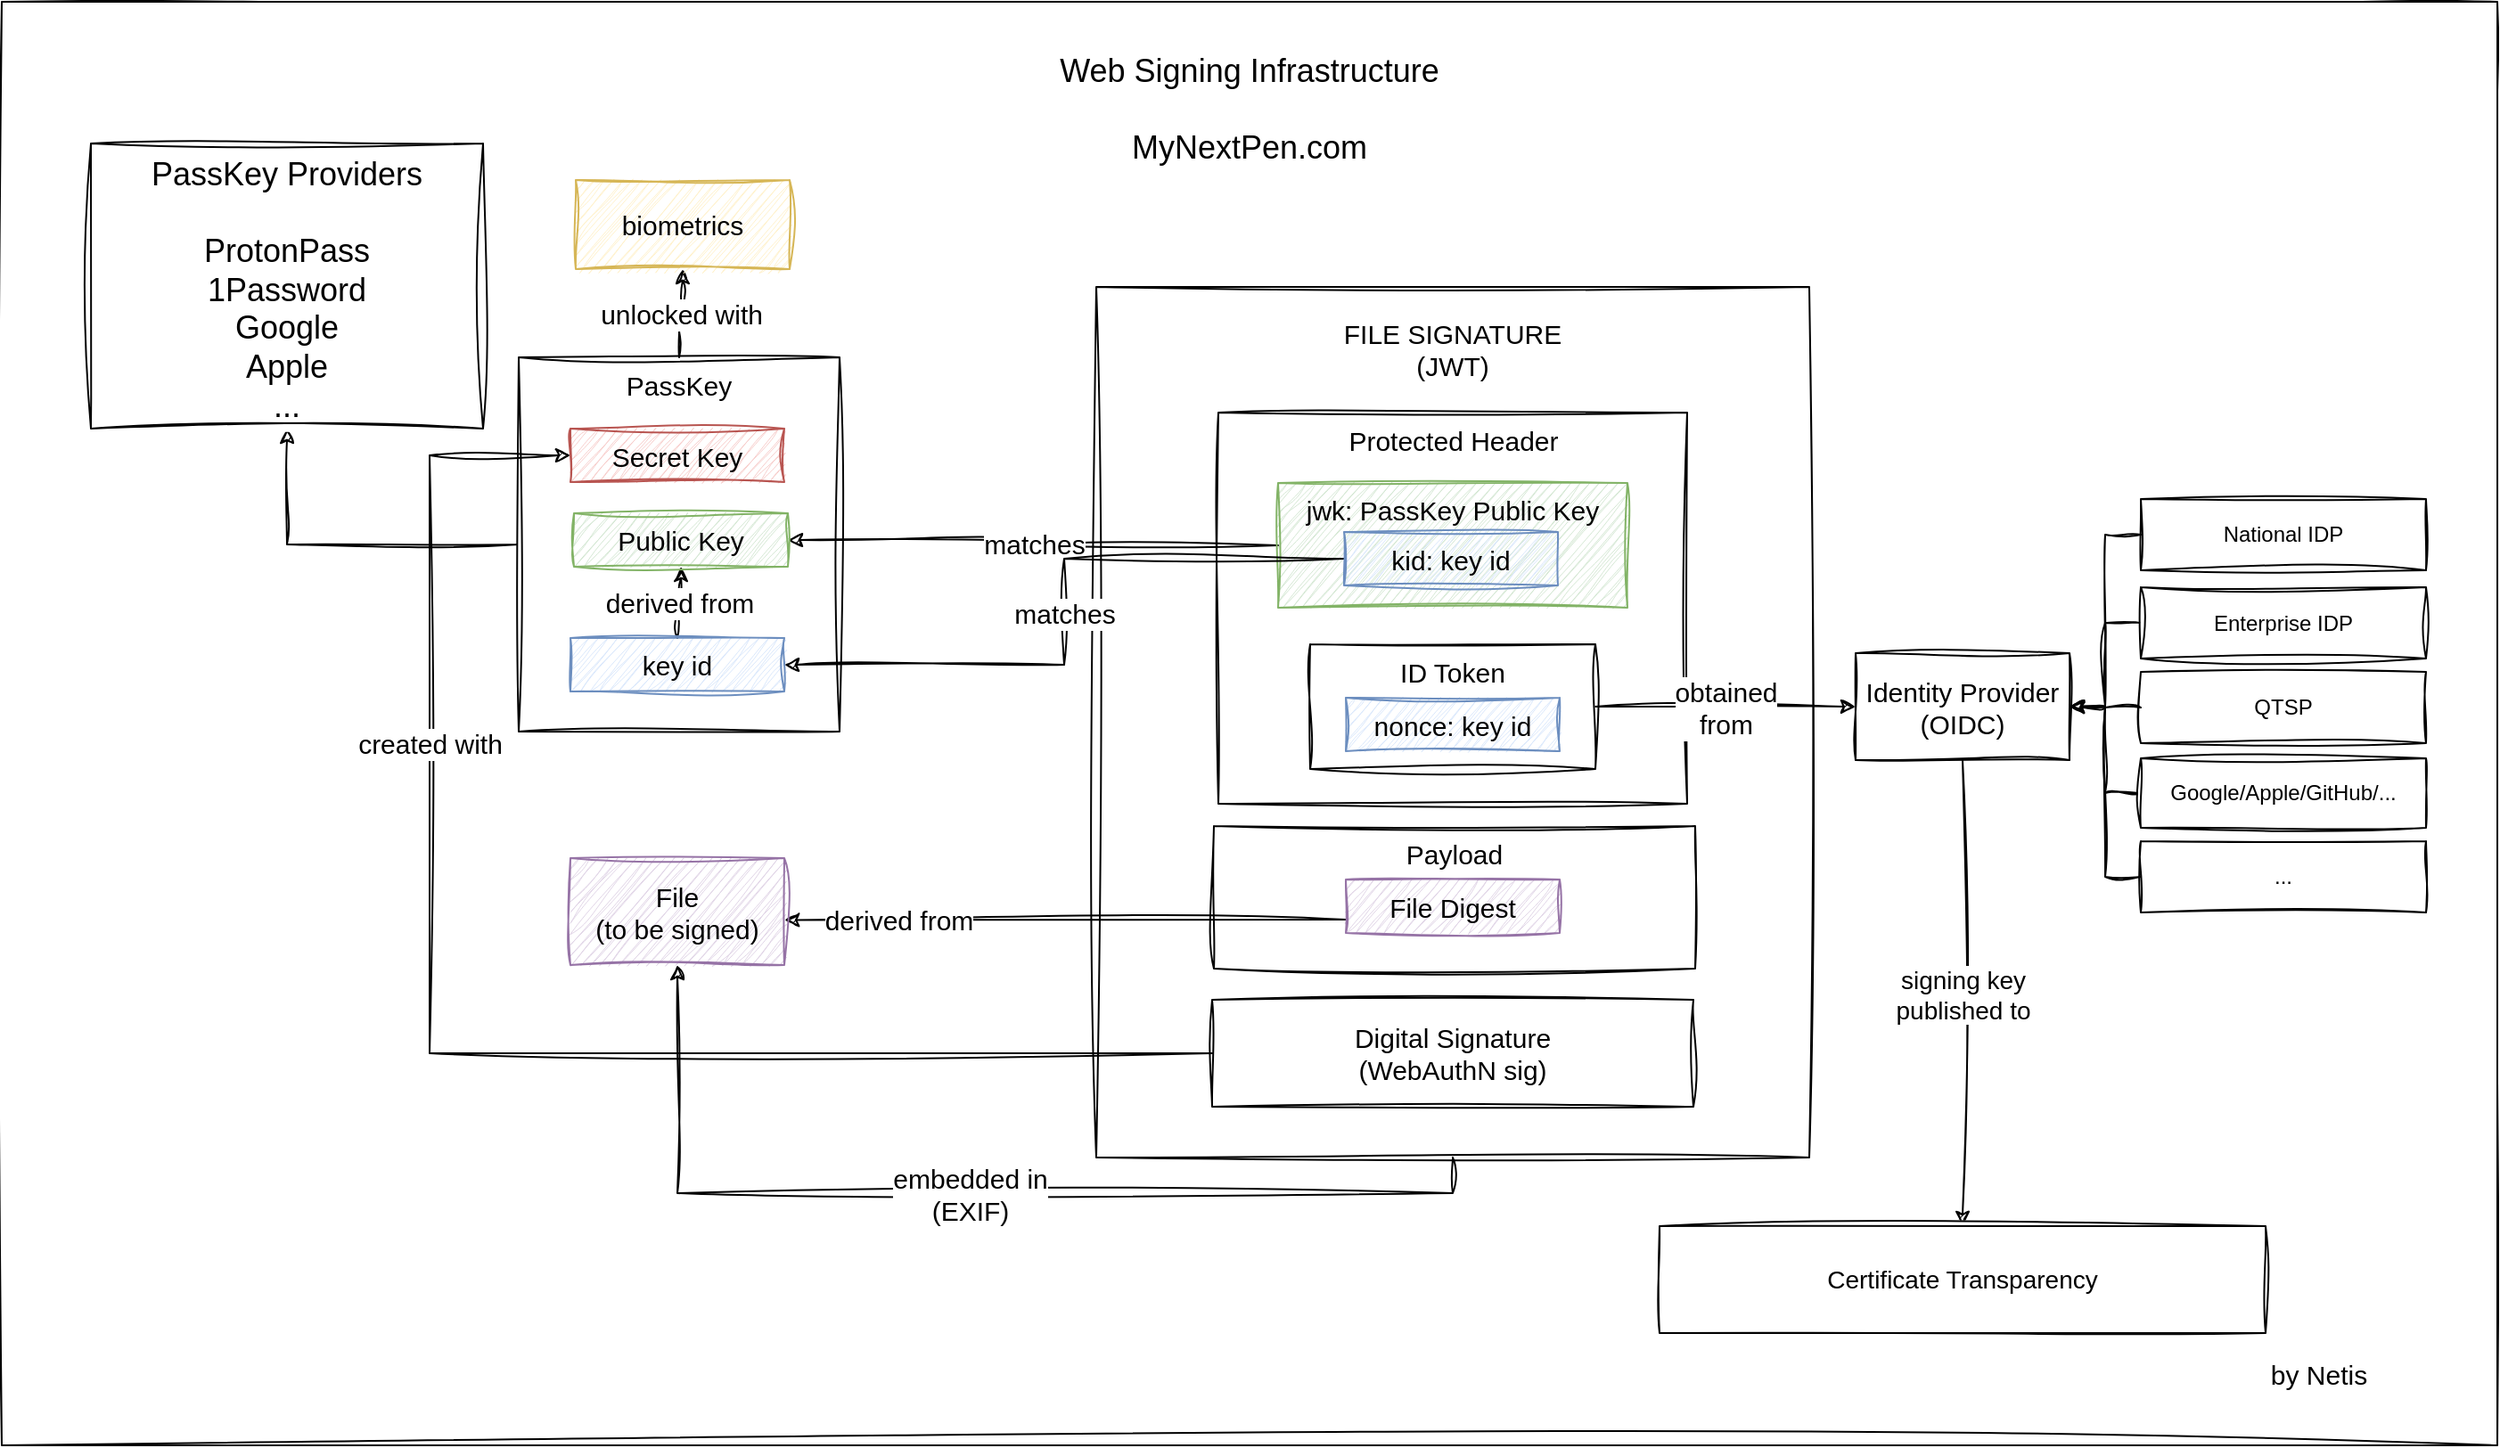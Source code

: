 <mxfile version="20.8.16" type="device"><diagram name="Page-1" id="7sU6PLajdqh5PajEApN8"><mxGraphModel dx="-2027" dy="2533" grid="1" gridSize="10" guides="1" tooltips="1" connect="1" arrows="1" fold="1" page="1" pageScale="1" pageWidth="1169" pageHeight="827" math="0" shadow="0"><root><mxCell id="0"/><mxCell id="1" parent="0"/><mxCell id="UDYNF-HI2WM3R83NokKX-1" value="&lt;br&gt;Web Signing Infrastructure&lt;br&gt;&lt;br style=&quot;font-size: 18px;&quot;&gt;MyNextPen.com" style="rounded=0;whiteSpace=wrap;html=1;sketch=1;curveFitting=1;jiggle=2;verticalAlign=top;fontSize=18;" parent="1" vertex="1"><mxGeometry x="3710" y="-1160" width="1400" height="810" as="geometry"/></mxCell><mxCell id="UDYNF-HI2WM3R83NokKX-2" value="unlocked with" style="edgeStyle=orthogonalEdgeStyle;rounded=0;orthogonalLoop=1;jettySize=auto;html=1;entryX=0.5;entryY=1;entryDx=0;entryDy=0;sketch=1;curveFitting=1;jiggle=2;fontSize=15;" parent="1" source="UDYNF-HI2WM3R83NokKX-3" target="UDYNF-HI2WM3R83NokKX-26" edge="1"><mxGeometry relative="1" as="geometry"/></mxCell><mxCell id="5kdUQsjfIuMEEYbKUYgV-3" style="edgeStyle=orthogonalEdgeStyle;rounded=0;orthogonalLoop=1;jettySize=auto;html=1;entryX=0.5;entryY=1;entryDx=0;entryDy=0;fontSize=18;sketch=1;curveFitting=1;jiggle=2;" edge="1" parent="1" source="UDYNF-HI2WM3R83NokKX-3" target="5kdUQsjfIuMEEYbKUYgV-1"><mxGeometry relative="1" as="geometry"/></mxCell><mxCell id="UDYNF-HI2WM3R83NokKX-3" value="PassKey" style="rounded=0;whiteSpace=wrap;html=1;verticalAlign=top;sketch=1;curveFitting=1;jiggle=2;fontSize=15;" parent="1" vertex="1"><mxGeometry x="4000" y="-960.5" width="180" height="210" as="geometry"/></mxCell><mxCell id="UDYNF-HI2WM3R83NokKX-4" value="" style="rounded=0;whiteSpace=wrap;html=1;sketch=1;curveFitting=1;jiggle=2;fontSize=15;" parent="1" vertex="1"><mxGeometry x="4324" y="-1000" width="400" height="488.5" as="geometry"/></mxCell><mxCell id="UDYNF-HI2WM3R83NokKX-5" value="Protected Header&lt;br style=&quot;font-size: 15px;&quot;&gt;" style="rounded=0;whiteSpace=wrap;html=1;sketch=1;curveFitting=1;jiggle=2;verticalAlign=top;fontSize=15;" parent="1" vertex="1"><mxGeometry x="4392.5" y="-929.5" width="263" height="219.5" as="geometry"/></mxCell><mxCell id="UDYNF-HI2WM3R83NokKX-6" value="embedded in&lt;br style=&quot;font-size: 15px;&quot;&gt;(EXIF)" style="edgeStyle=orthogonalEdgeStyle;rounded=0;orthogonalLoop=1;jettySize=auto;html=1;entryX=0.5;entryY=1;entryDx=0;entryDy=0;exitX=0.5;exitY=1;exitDx=0;exitDy=0;sketch=1;curveFitting=1;jiggle=2;fontSize=15;" parent="1" source="UDYNF-HI2WM3R83NokKX-4" target="UDYNF-HI2WM3R83NokKX-15" edge="1"><mxGeometry relative="1" as="geometry"><mxPoint as="offset"/></mxGeometry></mxCell><mxCell id="UDYNF-HI2WM3R83NokKX-7" value="Payload" style="rounded=0;whiteSpace=wrap;html=1;verticalAlign=top;sketch=1;curveFitting=1;jiggle=2;fontSize=15;" parent="1" vertex="1"><mxGeometry x="4390" y="-697.5" width="270" height="80" as="geometry"/></mxCell><mxCell id="UDYNF-HI2WM3R83NokKX-8" value="created with" style="edgeStyle=orthogonalEdgeStyle;rounded=0;orthogonalLoop=1;jettySize=auto;html=1;entryX=0;entryY=0.5;entryDx=0;entryDy=0;sketch=1;curveFitting=1;jiggle=2;fontSize=15;" parent="1" source="UDYNF-HI2WM3R83NokKX-9" target="UDYNF-HI2WM3R83NokKX-25" edge="1"><mxGeometry x="0.437" relative="1" as="geometry"><Array as="points"><mxPoint x="3950" y="-570"/><mxPoint x="3950" y="-905"/></Array><mxPoint as="offset"/></mxGeometry></mxCell><mxCell id="UDYNF-HI2WM3R83NokKX-9" value="Digital Signature&lt;br style=&quot;font-size: 15px;&quot;&gt;(WebAuthN sig)" style="rounded=0;whiteSpace=wrap;html=1;sketch=1;curveFitting=1;jiggle=2;fontSize=15;" parent="1" vertex="1"><mxGeometry x="4389" y="-600" width="270" height="60" as="geometry"/></mxCell><mxCell id="UDYNF-HI2WM3R83NokKX-10" value="derived from" style="edgeStyle=orthogonalEdgeStyle;rounded=0;orthogonalLoop=1;jettySize=auto;html=1;sketch=1;curveFitting=1;jiggle=2;entryX=1.001;entryY=0.579;entryDx=0;entryDy=0;entryPerimeter=0;exitX=0;exitY=0.75;exitDx=0;exitDy=0;fontSize=15;" parent="1" source="UDYNF-HI2WM3R83NokKX-11" target="UDYNF-HI2WM3R83NokKX-15" edge="1"><mxGeometry x="0.597" relative="1" as="geometry"><mxPoint x="4170" y="-761.5" as="sourcePoint"/><mxPoint x="4100" y="-619.5" as="targetPoint"/><Array as="points"><mxPoint x="4150" y="-645"/></Array><mxPoint as="offset"/></mxGeometry></mxCell><mxCell id="UDYNF-HI2WM3R83NokKX-11" value="File Digest" style="rounded=0;whiteSpace=wrap;html=1;sketch=1;curveFitting=1;jiggle=2;fontSize=15;fillColor=#e1d5e7;strokeColor=#9673a6;" parent="1" vertex="1"><mxGeometry x="4464" y="-667.5" width="120" height="30" as="geometry"/></mxCell><mxCell id="UDYNF-HI2WM3R83NokKX-12" value="obtained&lt;br style=&quot;font-size: 15px;&quot;&gt;from" style="edgeStyle=orthogonalEdgeStyle;rounded=0;orthogonalLoop=1;jettySize=auto;html=1;sketch=1;curveFitting=1;jiggle=2;fontSize=15;" parent="1" source="UDYNF-HI2WM3R83NokKX-13" target="UDYNF-HI2WM3R83NokKX-27" edge="1"><mxGeometry relative="1" as="geometry"/></mxCell><mxCell id="UDYNF-HI2WM3R83NokKX-13" value="ID Token" style="rounded=0;whiteSpace=wrap;html=1;verticalAlign=top;sketch=1;curveFitting=1;jiggle=2;fontSize=15;" parent="1" vertex="1"><mxGeometry x="4444" y="-799.5" width="160" height="70" as="geometry"/></mxCell><mxCell id="UDYNF-HI2WM3R83NokKX-14" value="nonce: key id" style="rounded=0;whiteSpace=wrap;html=1;sketch=1;curveFitting=1;jiggle=2;fontSize=15;fillColor=#dae8fc;strokeColor=#6c8ebf;" parent="1" vertex="1"><mxGeometry x="4464" y="-769.5" width="120" height="30" as="geometry"/></mxCell><mxCell id="UDYNF-HI2WM3R83NokKX-15" value="File&lt;br style=&quot;font-size: 15px;&quot;&gt;(to be signed)" style="rounded=0;whiteSpace=wrap;html=1;sketch=1;curveFitting=1;jiggle=2;fontSize=15;fillColor=#e1d5e7;strokeColor=#9673a6;" parent="1" vertex="1"><mxGeometry x="4029" y="-679.5" width="120" height="60" as="geometry"/></mxCell><mxCell id="UDYNF-HI2WM3R83NokKX-16" value="matches" style="edgeStyle=orthogonalEdgeStyle;rounded=0;orthogonalLoop=1;jettySize=auto;html=1;entryX=1;entryY=0.5;entryDx=0;entryDy=0;sketch=1;curveFitting=1;jiggle=2;fontSize=15;" parent="1" source="UDYNF-HI2WM3R83NokKX-17" target="UDYNF-HI2WM3R83NokKX-24" edge="1"><mxGeometry relative="1" as="geometry"/></mxCell><mxCell id="UDYNF-HI2WM3R83NokKX-17" value="jwk: PassKey Public Key" style="rounded=0;whiteSpace=wrap;html=1;verticalAlign=top;sketch=1;curveFitting=1;jiggle=2;fontSize=15;fillColor=#d5e8d4;strokeColor=#82b366;" parent="1" vertex="1"><mxGeometry x="4426" y="-890" width="196" height="70" as="geometry"/></mxCell><mxCell id="UDYNF-HI2WM3R83NokKX-18" value="matches" style="edgeStyle=orthogonalEdgeStyle;rounded=0;orthogonalLoop=1;jettySize=auto;html=1;entryX=1;entryY=0.5;entryDx=0;entryDy=0;sketch=1;curveFitting=1;jiggle=2;fontSize=15;" parent="1" source="UDYNF-HI2WM3R83NokKX-19" target="UDYNF-HI2WM3R83NokKX-23" edge="1"><mxGeometry relative="1" as="geometry"/></mxCell><mxCell id="UDYNF-HI2WM3R83NokKX-19" value="kid: key id" style="rounded=0;whiteSpace=wrap;html=1;sketch=1;curveFitting=1;jiggle=2;fontSize=15;fillColor=#dae8fc;strokeColor=#6c8ebf;" parent="1" vertex="1"><mxGeometry x="4463" y="-862.5" width="120" height="30" as="geometry"/></mxCell><mxCell id="UDYNF-HI2WM3R83NokKX-20" style="edgeStyle=none;curved=1;rounded=0;orthogonalLoop=1;jettySize=auto;html=1;exitX=0.5;exitY=0;exitDx=0;exitDy=0;fontSize=15;startSize=8;endSize=8;sketch=1;curveFitting=1;jiggle=2;" parent="1" source="UDYNF-HI2WM3R83NokKX-5" target="UDYNF-HI2WM3R83NokKX-5" edge="1"><mxGeometry relative="1" as="geometry"/></mxCell><mxCell id="UDYNF-HI2WM3R83NokKX-21" value="FILE SIGNATURE&lt;br style=&quot;font-size: 15px;&quot;&gt;(JWT)" style="text;html=1;align=center;verticalAlign=middle;whiteSpace=wrap;rounded=0;fontSize=15;sketch=1;curveFitting=1;jiggle=2;" parent="1" vertex="1"><mxGeometry x="4434" y="-980" width="180" height="30" as="geometry"/></mxCell><mxCell id="UDYNF-HI2WM3R83NokKX-22" value="derived from" style="edgeStyle=orthogonalEdgeStyle;rounded=0;orthogonalLoop=1;jettySize=auto;html=1;entryX=0.5;entryY=1;entryDx=0;entryDy=0;sketch=1;curveFitting=1;jiggle=2;fontSize=15;" parent="1" source="UDYNF-HI2WM3R83NokKX-23" target="UDYNF-HI2WM3R83NokKX-24" edge="1"><mxGeometry relative="1" as="geometry"><Array as="points"><mxPoint x="4089" y="-823"/><mxPoint x="4091" y="-823"/></Array></mxGeometry></mxCell><mxCell id="UDYNF-HI2WM3R83NokKX-23" value="key id" style="rounded=0;whiteSpace=wrap;html=1;sketch=1;curveFitting=1;jiggle=2;fontSize=15;fillColor=#dae8fc;strokeColor=#6c8ebf;" parent="1" vertex="1"><mxGeometry x="4029" y="-803" width="120" height="30" as="geometry"/></mxCell><mxCell id="UDYNF-HI2WM3R83NokKX-24" value="Public Key" style="rounded=0;whiteSpace=wrap;html=1;sketch=1;curveFitting=1;jiggle=2;fontSize=15;fillColor=#d5e8d4;strokeColor=#82b366;" parent="1" vertex="1"><mxGeometry x="4031" y="-873" width="120" height="30" as="geometry"/></mxCell><mxCell id="UDYNF-HI2WM3R83NokKX-25" value="Secret Key" style="rounded=0;whiteSpace=wrap;html=1;sketch=1;curveFitting=1;jiggle=2;fontSize=15;fillColor=#f8cecc;strokeColor=#b85450;" parent="1" vertex="1"><mxGeometry x="4029" y="-920.5" width="120" height="30" as="geometry"/></mxCell><mxCell id="UDYNF-HI2WM3R83NokKX-26" value="biometrics" style="rounded=0;whiteSpace=wrap;html=1;sketch=1;curveFitting=1;jiggle=2;fontSize=15;fillColor=#fff2cc;strokeColor=#d6b656;" parent="1" vertex="1"><mxGeometry x="4032" y="-1060" width="120" height="50" as="geometry"/></mxCell><mxCell id="5kdUQsjfIuMEEYbKUYgV-5" value="signing key&lt;br&gt;published to" style="edgeStyle=orthogonalEdgeStyle;rounded=0;orthogonalLoop=1;jettySize=auto;html=1;entryX=0.5;entryY=0;entryDx=0;entryDy=0;fontSize=14;sketch=1;curveFitting=1;jiggle=2;" edge="1" parent="1" source="UDYNF-HI2WM3R83NokKX-27" target="5kdUQsjfIuMEEYbKUYgV-4"><mxGeometry relative="1" as="geometry"/></mxCell><mxCell id="UDYNF-HI2WM3R83NokKX-27" value="Identity Provider&lt;br style=&quot;font-size: 15px;&quot;&gt;(OIDC)" style="rounded=0;whiteSpace=wrap;html=1;sketch=1;curveFitting=1;jiggle=2;fontSize=15;" parent="1" vertex="1"><mxGeometry x="4750" y="-794.5" width="120" height="60" as="geometry"/></mxCell><mxCell id="UDYNF-HI2WM3R83NokKX-28" value="by Netis" style="rounded=0;whiteSpace=wrap;html=1;fontSize=15;strokeColor=none;sketch=1;curveFitting=1;jiggle=2;" parent="1" vertex="1"><mxGeometry x="4950" y="-410" width="120" height="40" as="geometry"/></mxCell><mxCell id="UDYNF-HI2WM3R83NokKX-38" style="edgeStyle=orthogonalEdgeStyle;rounded=0;orthogonalLoop=1;jettySize=auto;html=1;entryX=1;entryY=0.5;entryDx=0;entryDy=0;sketch=1;curveFitting=1;jiggle=2;" parent="1" source="UDYNF-HI2WM3R83NokKX-30" target="UDYNF-HI2WM3R83NokKX-27" edge="1"><mxGeometry relative="1" as="geometry"/></mxCell><mxCell id="UDYNF-HI2WM3R83NokKX-30" value="Google/Apple/GitHub/..." style="rounded=0;whiteSpace=wrap;html=1;sketch=1;curveFitting=1;jiggle=2;" parent="1" vertex="1"><mxGeometry x="4910" y="-735.5" width="160" height="39" as="geometry"/></mxCell><mxCell id="UDYNF-HI2WM3R83NokKX-36" style="edgeStyle=orthogonalEdgeStyle;rounded=0;orthogonalLoop=1;jettySize=auto;html=1;entryX=1;entryY=0.5;entryDx=0;entryDy=0;sketch=1;curveFitting=1;jiggle=2;" parent="1" source="UDYNF-HI2WM3R83NokKX-31" target="UDYNF-HI2WM3R83NokKX-27" edge="1"><mxGeometry relative="1" as="geometry"/></mxCell><mxCell id="UDYNF-HI2WM3R83NokKX-31" value="Enterprise IDP" style="rounded=0;whiteSpace=wrap;html=1;sketch=1;curveFitting=1;jiggle=2;" parent="1" vertex="1"><mxGeometry x="4910" y="-831.5" width="160" height="40" as="geometry"/></mxCell><mxCell id="UDYNF-HI2WM3R83NokKX-35" style="edgeStyle=orthogonalEdgeStyle;rounded=0;orthogonalLoop=1;jettySize=auto;html=1;entryX=1;entryY=0.5;entryDx=0;entryDy=0;sketch=1;curveFitting=1;jiggle=2;" parent="1" source="UDYNF-HI2WM3R83NokKX-32" target="UDYNF-HI2WM3R83NokKX-27" edge="1"><mxGeometry relative="1" as="geometry"/></mxCell><mxCell id="UDYNF-HI2WM3R83NokKX-32" value="National IDP" style="rounded=0;whiteSpace=wrap;html=1;sketch=1;curveFitting=1;jiggle=2;" parent="1" vertex="1"><mxGeometry x="4910" y="-881" width="160" height="40" as="geometry"/></mxCell><mxCell id="UDYNF-HI2WM3R83NokKX-37" style="edgeStyle=orthogonalEdgeStyle;rounded=0;orthogonalLoop=1;jettySize=auto;html=1;sketch=1;curveFitting=1;jiggle=2;" parent="1" source="UDYNF-HI2WM3R83NokKX-33" target="UDYNF-HI2WM3R83NokKX-27" edge="1"><mxGeometry relative="1" as="geometry"/></mxCell><mxCell id="UDYNF-HI2WM3R83NokKX-33" value="QTSP" style="rounded=0;whiteSpace=wrap;html=1;sketch=1;curveFitting=1;jiggle=2;" parent="1" vertex="1"><mxGeometry x="4910" y="-784" width="160" height="40" as="geometry"/></mxCell><mxCell id="UDYNF-HI2WM3R83NokKX-39" style="edgeStyle=orthogonalEdgeStyle;rounded=0;orthogonalLoop=1;jettySize=auto;html=1;entryX=1;entryY=0.5;entryDx=0;entryDy=0;sketch=1;curveFitting=1;jiggle=2;" parent="1" source="UDYNF-HI2WM3R83NokKX-34" target="UDYNF-HI2WM3R83NokKX-27" edge="1"><mxGeometry relative="1" as="geometry"/></mxCell><mxCell id="UDYNF-HI2WM3R83NokKX-34" value="..." style="rounded=0;whiteSpace=wrap;html=1;sketch=1;curveFitting=1;jiggle=2;" parent="1" vertex="1"><mxGeometry x="4910" y="-689" width="160" height="40" as="geometry"/></mxCell><mxCell id="5kdUQsjfIuMEEYbKUYgV-1" value="PassKey Providers&lt;br style=&quot;font-size: 17px;&quot;&gt;&lt;br style=&quot;font-size: 17px;&quot;&gt;ProtonPass&lt;br&gt;1Password&lt;br&gt;Google&lt;br&gt;Apple&lt;br&gt;..." style="rounded=0;whiteSpace=wrap;html=1;fontSize=18;verticalAlign=top;sketch=1;curveFitting=1;jiggle=2;" vertex="1" parent="1"><mxGeometry x="3760" y="-1080.5" width="220" height="160" as="geometry"/></mxCell><mxCell id="5kdUQsjfIuMEEYbKUYgV-4" value="Certificate Transparency" style="rounded=0;whiteSpace=wrap;html=1;sketch=1;fontSize=14;curveFitting=1;jiggle=2;" vertex="1" parent="1"><mxGeometry x="4640" y="-473" width="340" height="60" as="geometry"/></mxCell></root></mxGraphModel></diagram></mxfile>